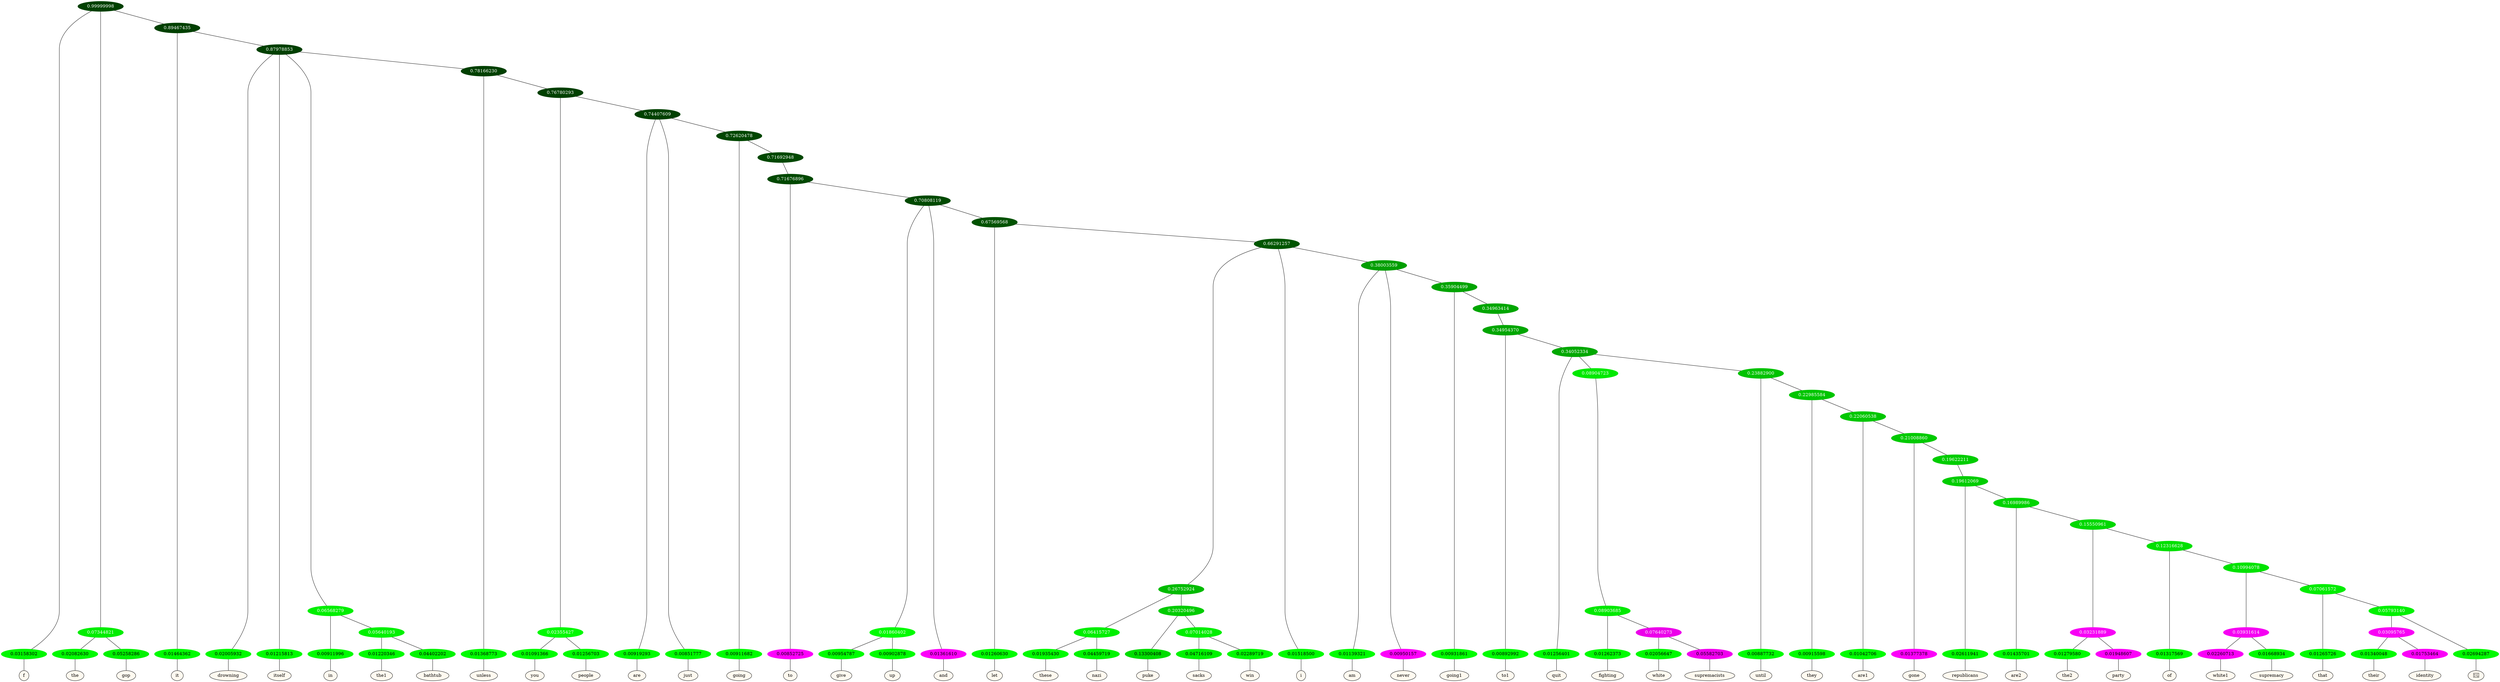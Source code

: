 graph {
	node [format=png height=0.15 nodesep=0.001 ordering=out overlap=prism overlap_scaling=0.01 ranksep=0.001 ratio=0.2 style=filled width=0.15]
	{
		rank=same
		a_w_1 [label=f color=black fillcolor=floralwhite style="filled,solid"]
		a_w_4 [label=the color=black fillcolor=floralwhite style="filled,solid"]
		a_w_5 [label=gop color=black fillcolor=floralwhite style="filled,solid"]
		a_w_6 [label=it color=black fillcolor=floralwhite style="filled,solid"]
		a_w_8 [label=drowning color=black fillcolor=floralwhite style="filled,solid"]
		a_w_9 [label=itself color=black fillcolor=floralwhite style="filled,solid"]
		a_w_12 [label=in color=black fillcolor=floralwhite style="filled,solid"]
		a_w_16 [label=the1 color=black fillcolor=floralwhite style="filled,solid"]
		a_w_17 [label=bathtub color=black fillcolor=floralwhite style="filled,solid"]
		a_w_14 [label=unless color=black fillcolor=floralwhite style="filled,solid"]
		a_w_20 [label=you color=black fillcolor=floralwhite style="filled,solid"]
		a_w_21 [label=people color=black fillcolor=floralwhite style="filled,solid"]
		a_w_22 [label=are color=black fillcolor=floralwhite style="filled,solid"]
		a_w_23 [label=just color=black fillcolor=floralwhite style="filled,solid"]
		a_w_25 [label=going color=black fillcolor=floralwhite style="filled,solid"]
		a_w_28 [label=to color=black fillcolor=floralwhite style="filled,solid"]
		a_w_33 [label=give color=black fillcolor=floralwhite style="filled,solid"]
		a_w_34 [label=up color=black fillcolor=floralwhite style="filled,solid"]
		a_w_31 [label=and color=black fillcolor=floralwhite style="filled,solid"]
		a_w_35 [label=let color=black fillcolor=floralwhite style="filled,solid"]
		a_w_45 [label=these color=black fillcolor=floralwhite style="filled,solid"]
		a_w_46 [label=nazi color=black fillcolor=floralwhite style="filled,solid"]
		a_w_47 [label=puke color=black fillcolor=floralwhite style="filled,solid"]
		a_w_51 [label=sacks color=black fillcolor=floralwhite style="filled,solid"]
		a_w_52 [label=win color=black fillcolor=floralwhite style="filled,solid"]
		a_w_38 [label=i color=black fillcolor=floralwhite style="filled,solid"]
		a_w_42 [label=am color=black fillcolor=floralwhite style="filled,solid"]
		a_w_43 [label=never color=black fillcolor=floralwhite style="filled,solid"]
		a_w_49 [label=going1 color=black fillcolor=floralwhite style="filled,solid"]
		a_w_54 [label=to1 color=black fillcolor=floralwhite style="filled,solid"]
		a_w_56 [label=quit color=black fillcolor=floralwhite style="filled,solid"]
		a_w_62 [label=fighting color=black fillcolor=floralwhite style="filled,solid"]
		a_w_66 [label=white color=black fillcolor=floralwhite style="filled,solid"]
		a_w_67 [label=supremacists color=black fillcolor=floralwhite style="filled,solid"]
		a_w_60 [label=until color=black fillcolor=floralwhite style="filled,solid"]
		a_w_64 [label=they color=black fillcolor=floralwhite style="filled,solid"]
		a_w_68 [label=are1 color=black fillcolor=floralwhite style="filled,solid"]
		a_w_70 [label=gone color=black fillcolor=floralwhite style="filled,solid"]
		a_w_73 [label=republicans color=black fillcolor=floralwhite style="filled,solid"]
		a_w_75 [label=are2 color=black fillcolor=floralwhite style="filled,solid"]
		a_w_79 [label=the2 color=black fillcolor=floralwhite style="filled,solid"]
		a_w_80 [label=party color=black fillcolor=floralwhite style="filled,solid"]
		a_w_81 [label=of color=black fillcolor=floralwhite style="filled,solid"]
		a_w_85 [label=white1 color=black fillcolor=floralwhite style="filled,solid"]
		a_w_86 [label=supremacy color=black fillcolor=floralwhite style="filled,solid"]
		a_w_87 [label=that color=black fillcolor=floralwhite style="filled,solid"]
		a_w_91 [label=their color=black fillcolor=floralwhite style="filled,solid"]
		a_w_92 [label=identity color=black fillcolor=floralwhite style="filled,solid"]
		a_w_90 [label="👻" color=black fillcolor=floralwhite style="filled,solid"]
	}
	a_n_1 -- a_w_1
	a_n_4 -- a_w_4
	a_n_5 -- a_w_5
	a_n_6 -- a_w_6
	a_n_8 -- a_w_8
	a_n_9 -- a_w_9
	a_n_12 -- a_w_12
	a_n_16 -- a_w_16
	a_n_17 -- a_w_17
	a_n_14 -- a_w_14
	a_n_20 -- a_w_20
	a_n_21 -- a_w_21
	a_n_22 -- a_w_22
	a_n_23 -- a_w_23
	a_n_25 -- a_w_25
	a_n_28 -- a_w_28
	a_n_33 -- a_w_33
	a_n_34 -- a_w_34
	a_n_31 -- a_w_31
	a_n_35 -- a_w_35
	a_n_45 -- a_w_45
	a_n_46 -- a_w_46
	a_n_47 -- a_w_47
	a_n_51 -- a_w_51
	a_n_52 -- a_w_52
	a_n_38 -- a_w_38
	a_n_42 -- a_w_42
	a_n_43 -- a_w_43
	a_n_49 -- a_w_49
	a_n_54 -- a_w_54
	a_n_56 -- a_w_56
	a_n_62 -- a_w_62
	a_n_66 -- a_w_66
	a_n_67 -- a_w_67
	a_n_60 -- a_w_60
	a_n_64 -- a_w_64
	a_n_68 -- a_w_68
	a_n_70 -- a_w_70
	a_n_73 -- a_w_73
	a_n_75 -- a_w_75
	a_n_79 -- a_w_79
	a_n_80 -- a_w_80
	a_n_81 -- a_w_81
	a_n_85 -- a_w_85
	a_n_86 -- a_w_86
	a_n_87 -- a_w_87
	a_n_91 -- a_w_91
	a_n_92 -- a_w_92
	a_n_90 -- a_w_90
	{
		rank=same
		a_n_1 [label=0.03158302 color="0.334 1.000 0.968" fontcolor=black]
		a_n_4 [label=0.02082630 color="0.334 1.000 0.979" fontcolor=black]
		a_n_5 [label=0.05258286 color="0.334 1.000 0.947" fontcolor=black]
		a_n_6 [label=0.01464362 color="0.334 1.000 0.985" fontcolor=black]
		a_n_8 [label=0.02005932 color="0.334 1.000 0.980" fontcolor=black]
		a_n_9 [label=0.01215813 color="0.334 1.000 0.988" fontcolor=black]
		a_n_12 [label=0.00911996 color="0.334 1.000 0.991" fontcolor=black]
		a_n_16 [label=0.01220346 color="0.334 1.000 0.988" fontcolor=black]
		a_n_17 [label=0.04402202 color="0.334 1.000 0.956" fontcolor=black]
		a_n_14 [label=0.01368773 color="0.334 1.000 0.986" fontcolor=black]
		a_n_20 [label=0.01091366 color="0.334 1.000 0.989" fontcolor=black]
		a_n_21 [label=0.01256703 color="0.334 1.000 0.987" fontcolor=black]
		a_n_22 [label=0.00919293 color="0.334 1.000 0.991" fontcolor=black]
		a_n_23 [label=0.00851777 color="0.334 1.000 0.991" fontcolor=black]
		a_n_25 [label=0.00911682 color="0.334 1.000 0.991" fontcolor=black]
		a_n_28 [label=0.00852725 color="0.835 1.000 0.991" fontcolor=black]
		a_n_33 [label=0.00954787 color="0.334 1.000 0.990" fontcolor=black]
		a_n_34 [label=0.00902878 color="0.334 1.000 0.991" fontcolor=black]
		a_n_31 [label=0.01361610 color="0.835 1.000 0.986" fontcolor=black]
		a_n_35 [label=0.01260630 color="0.334 1.000 0.987" fontcolor=black]
		a_n_45 [label=0.01935430 color="0.334 1.000 0.981" fontcolor=black]
		a_n_46 [label=0.04459719 color="0.334 1.000 0.955" fontcolor=black]
		a_n_47 [label=0.13300408 color="0.334 1.000 0.867" fontcolor=black]
		a_n_51 [label=0.04716109 color="0.334 1.000 0.953" fontcolor=black]
		a_n_52 [label=0.02289719 color="0.334 1.000 0.977" fontcolor=black]
		a_n_38 [label=0.01518500 color="0.334 1.000 0.985" fontcolor=black]
		a_n_42 [label=0.01139321 color="0.334 1.000 0.989" fontcolor=black]
		a_n_43 [label=0.00950157 color="0.835 1.000 0.990" fontcolor=black]
		a_n_49 [label=0.00931861 color="0.334 1.000 0.991" fontcolor=black]
		a_n_54 [label=0.00892992 color="0.334 1.000 0.991" fontcolor=black]
		a_n_56 [label=0.01256401 color="0.334 1.000 0.987" fontcolor=black]
		a_n_62 [label=0.01262373 color="0.334 1.000 0.987" fontcolor=black]
		a_n_66 [label=0.02056647 color="0.334 1.000 0.979" fontcolor=black]
		a_n_67 [label=0.05582703 color="0.835 1.000 0.944" fontcolor=black]
		a_n_60 [label=0.00887732 color="0.334 1.000 0.991" fontcolor=black]
		a_n_64 [label=0.00915598 color="0.334 1.000 0.991" fontcolor=black]
		a_n_68 [label=0.01042706 color="0.334 1.000 0.990" fontcolor=black]
		a_n_70 [label=0.01377378 color="0.835 1.000 0.986" fontcolor=black]
		a_n_73 [label=0.02611941 color="0.334 1.000 0.974" fontcolor=black]
		a_n_75 [label=0.01435701 color="0.334 1.000 0.986" fontcolor=black]
		a_n_79 [label=0.01279580 color="0.334 1.000 0.987" fontcolor=black]
		a_n_80 [label=0.01948607 color="0.835 1.000 0.981" fontcolor=black]
		a_n_81 [label=0.01317569 color="0.334 1.000 0.987" fontcolor=black]
		a_n_85 [label=0.02260713 color="0.835 1.000 0.977" fontcolor=black]
		a_n_86 [label=0.01668934 color="0.334 1.000 0.983" fontcolor=black]
		a_n_87 [label=0.01265726 color="0.334 1.000 0.987" fontcolor=black]
		a_n_91 [label=0.01340048 color="0.334 1.000 0.987" fontcolor=black]
		a_n_92 [label=0.01753464 color="0.835 1.000 0.982" fontcolor=black]
		a_n_90 [label=0.02694287 color="0.334 1.000 0.973" fontcolor=black]
	}
	a_n_0 [label=0.99999998 color="0.334 1.000 0.250" fontcolor=grey99]
	a_n_0 -- a_n_1
	a_n_2 [label=0.07344821 color="0.334 1.000 0.927" fontcolor=grey99]
	a_n_0 -- a_n_2
	a_n_3 [label=0.89467435 color="0.334 1.000 0.250" fontcolor=grey99]
	a_n_0 -- a_n_3
	a_n_2 -- a_n_4
	a_n_2 -- a_n_5
	a_n_3 -- a_n_6
	a_n_7 [label=0.87978853 color="0.334 1.000 0.250" fontcolor=grey99]
	a_n_3 -- a_n_7
	a_n_7 -- a_n_8
	a_n_7 -- a_n_9
	a_n_10 [label=0.06568279 color="0.334 1.000 0.934" fontcolor=grey99]
	a_n_7 -- a_n_10
	a_n_11 [label=0.78166230 color="0.334 1.000 0.250" fontcolor=grey99]
	a_n_7 -- a_n_11
	a_n_10 -- a_n_12
	a_n_13 [label=0.05640193 color="0.334 1.000 0.944" fontcolor=grey99]
	a_n_10 -- a_n_13
	a_n_11 -- a_n_14
	a_n_15 [label=0.76780293 color="0.334 1.000 0.250" fontcolor=grey99]
	a_n_11 -- a_n_15
	a_n_13 -- a_n_16
	a_n_13 -- a_n_17
	a_n_18 [label=0.02355427 color="0.334 1.000 0.976" fontcolor=grey99]
	a_n_15 -- a_n_18
	a_n_19 [label=0.74407609 color="0.334 1.000 0.256" fontcolor=grey99]
	a_n_15 -- a_n_19
	a_n_18 -- a_n_20
	a_n_18 -- a_n_21
	a_n_19 -- a_n_22
	a_n_19 -- a_n_23
	a_n_24 [label=0.72620478 color="0.334 1.000 0.274" fontcolor=grey99]
	a_n_19 -- a_n_24
	a_n_24 -- a_n_25
	a_n_26 [label=0.71692948 color="0.334 1.000 0.283" fontcolor=grey99]
	a_n_24 -- a_n_26
	a_n_27 [label=0.71676896 color="0.334 1.000 0.283" fontcolor=grey99]
	a_n_26 -- a_n_27
	a_n_27 -- a_n_28
	a_n_29 [label=0.70808119 color="0.334 1.000 0.292" fontcolor=grey99]
	a_n_27 -- a_n_29
	a_n_30 [label=0.01860402 color="0.334 1.000 0.981" fontcolor=grey99]
	a_n_29 -- a_n_30
	a_n_29 -- a_n_31
	a_n_32 [label=0.67569568 color="0.334 1.000 0.324" fontcolor=grey99]
	a_n_29 -- a_n_32
	a_n_30 -- a_n_33
	a_n_30 -- a_n_34
	a_n_32 -- a_n_35
	a_n_36 [label=0.66291257 color="0.334 1.000 0.337" fontcolor=grey99]
	a_n_32 -- a_n_36
	a_n_37 [label=0.26752924 color="0.334 1.000 0.732" fontcolor=grey99]
	a_n_36 -- a_n_37
	a_n_36 -- a_n_38
	a_n_39 [label=0.38003559 color="0.334 1.000 0.620" fontcolor=grey99]
	a_n_36 -- a_n_39
	a_n_40 [label=0.06415727 color="0.334 1.000 0.936" fontcolor=grey99]
	a_n_37 -- a_n_40
	a_n_41 [label=0.20320496 color="0.334 1.000 0.797" fontcolor=grey99]
	a_n_37 -- a_n_41
	a_n_39 -- a_n_42
	a_n_39 -- a_n_43
	a_n_44 [label=0.35904499 color="0.334 1.000 0.641" fontcolor=grey99]
	a_n_39 -- a_n_44
	a_n_40 -- a_n_45
	a_n_40 -- a_n_46
	a_n_41 -- a_n_47
	a_n_48 [label=0.07014028 color="0.334 1.000 0.930" fontcolor=grey99]
	a_n_41 -- a_n_48
	a_n_44 -- a_n_49
	a_n_50 [label=0.34963414 color="0.334 1.000 0.650" fontcolor=grey99]
	a_n_44 -- a_n_50
	a_n_48 -- a_n_51
	a_n_48 -- a_n_52
	a_n_53 [label=0.34954370 color="0.334 1.000 0.650" fontcolor=grey99]
	a_n_50 -- a_n_53
	a_n_53 -- a_n_54
	a_n_55 [label=0.34052334 color="0.334 1.000 0.659" fontcolor=grey99]
	a_n_53 -- a_n_55
	a_n_55 -- a_n_56
	a_n_57 [label=0.08904723 color="0.334 1.000 0.911" fontcolor=grey99]
	a_n_55 -- a_n_57
	a_n_58 [label=0.23882900 color="0.334 1.000 0.761" fontcolor=grey99]
	a_n_55 -- a_n_58
	a_n_59 [label=0.08903685 color="0.334 1.000 0.911" fontcolor=grey99]
	a_n_57 -- a_n_59
	a_n_58 -- a_n_60
	a_n_61 [label=0.22985584 color="0.334 1.000 0.770" fontcolor=grey99]
	a_n_58 -- a_n_61
	a_n_59 -- a_n_62
	a_n_63 [label=0.07640273 color="0.835 1.000 0.924" fontcolor=grey99]
	a_n_59 -- a_n_63
	a_n_61 -- a_n_64
	a_n_65 [label=0.22060538 color="0.334 1.000 0.779" fontcolor=grey99]
	a_n_61 -- a_n_65
	a_n_63 -- a_n_66
	a_n_63 -- a_n_67
	a_n_65 -- a_n_68
	a_n_69 [label=0.21008860 color="0.334 1.000 0.790" fontcolor=grey99]
	a_n_65 -- a_n_69
	a_n_69 -- a_n_70
	a_n_71 [label=0.19622211 color="0.334 1.000 0.804" fontcolor=grey99]
	a_n_69 -- a_n_71
	a_n_72 [label=0.19612069 color="0.334 1.000 0.804" fontcolor=grey99]
	a_n_71 -- a_n_72
	a_n_72 -- a_n_73
	a_n_74 [label=0.16989986 color="0.334 1.000 0.830" fontcolor=grey99]
	a_n_72 -- a_n_74
	a_n_74 -- a_n_75
	a_n_76 [label=0.15550961 color="0.334 1.000 0.844" fontcolor=grey99]
	a_n_74 -- a_n_76
	a_n_77 [label=0.03231889 color="0.835 1.000 0.968" fontcolor=grey99]
	a_n_76 -- a_n_77
	a_n_78 [label=0.12316628 color="0.334 1.000 0.877" fontcolor=grey99]
	a_n_76 -- a_n_78
	a_n_77 -- a_n_79
	a_n_77 -- a_n_80
	a_n_78 -- a_n_81
	a_n_82 [label=0.10994078 color="0.334 1.000 0.890" fontcolor=grey99]
	a_n_78 -- a_n_82
	a_n_83 [label=0.03931614 color="0.835 1.000 0.961" fontcolor=grey99]
	a_n_82 -- a_n_83
	a_n_84 [label=0.07061572 color="0.334 1.000 0.929" fontcolor=grey99]
	a_n_82 -- a_n_84
	a_n_83 -- a_n_85
	a_n_83 -- a_n_86
	a_n_84 -- a_n_87
	a_n_88 [label=0.05793140 color="0.334 1.000 0.942" fontcolor=grey99]
	a_n_84 -- a_n_88
	a_n_89 [label=0.03095765 color="0.835 1.000 0.969" fontcolor=grey99]
	a_n_88 -- a_n_89
	a_n_88 -- a_n_90
	a_n_89 -- a_n_91
	a_n_89 -- a_n_92
}

